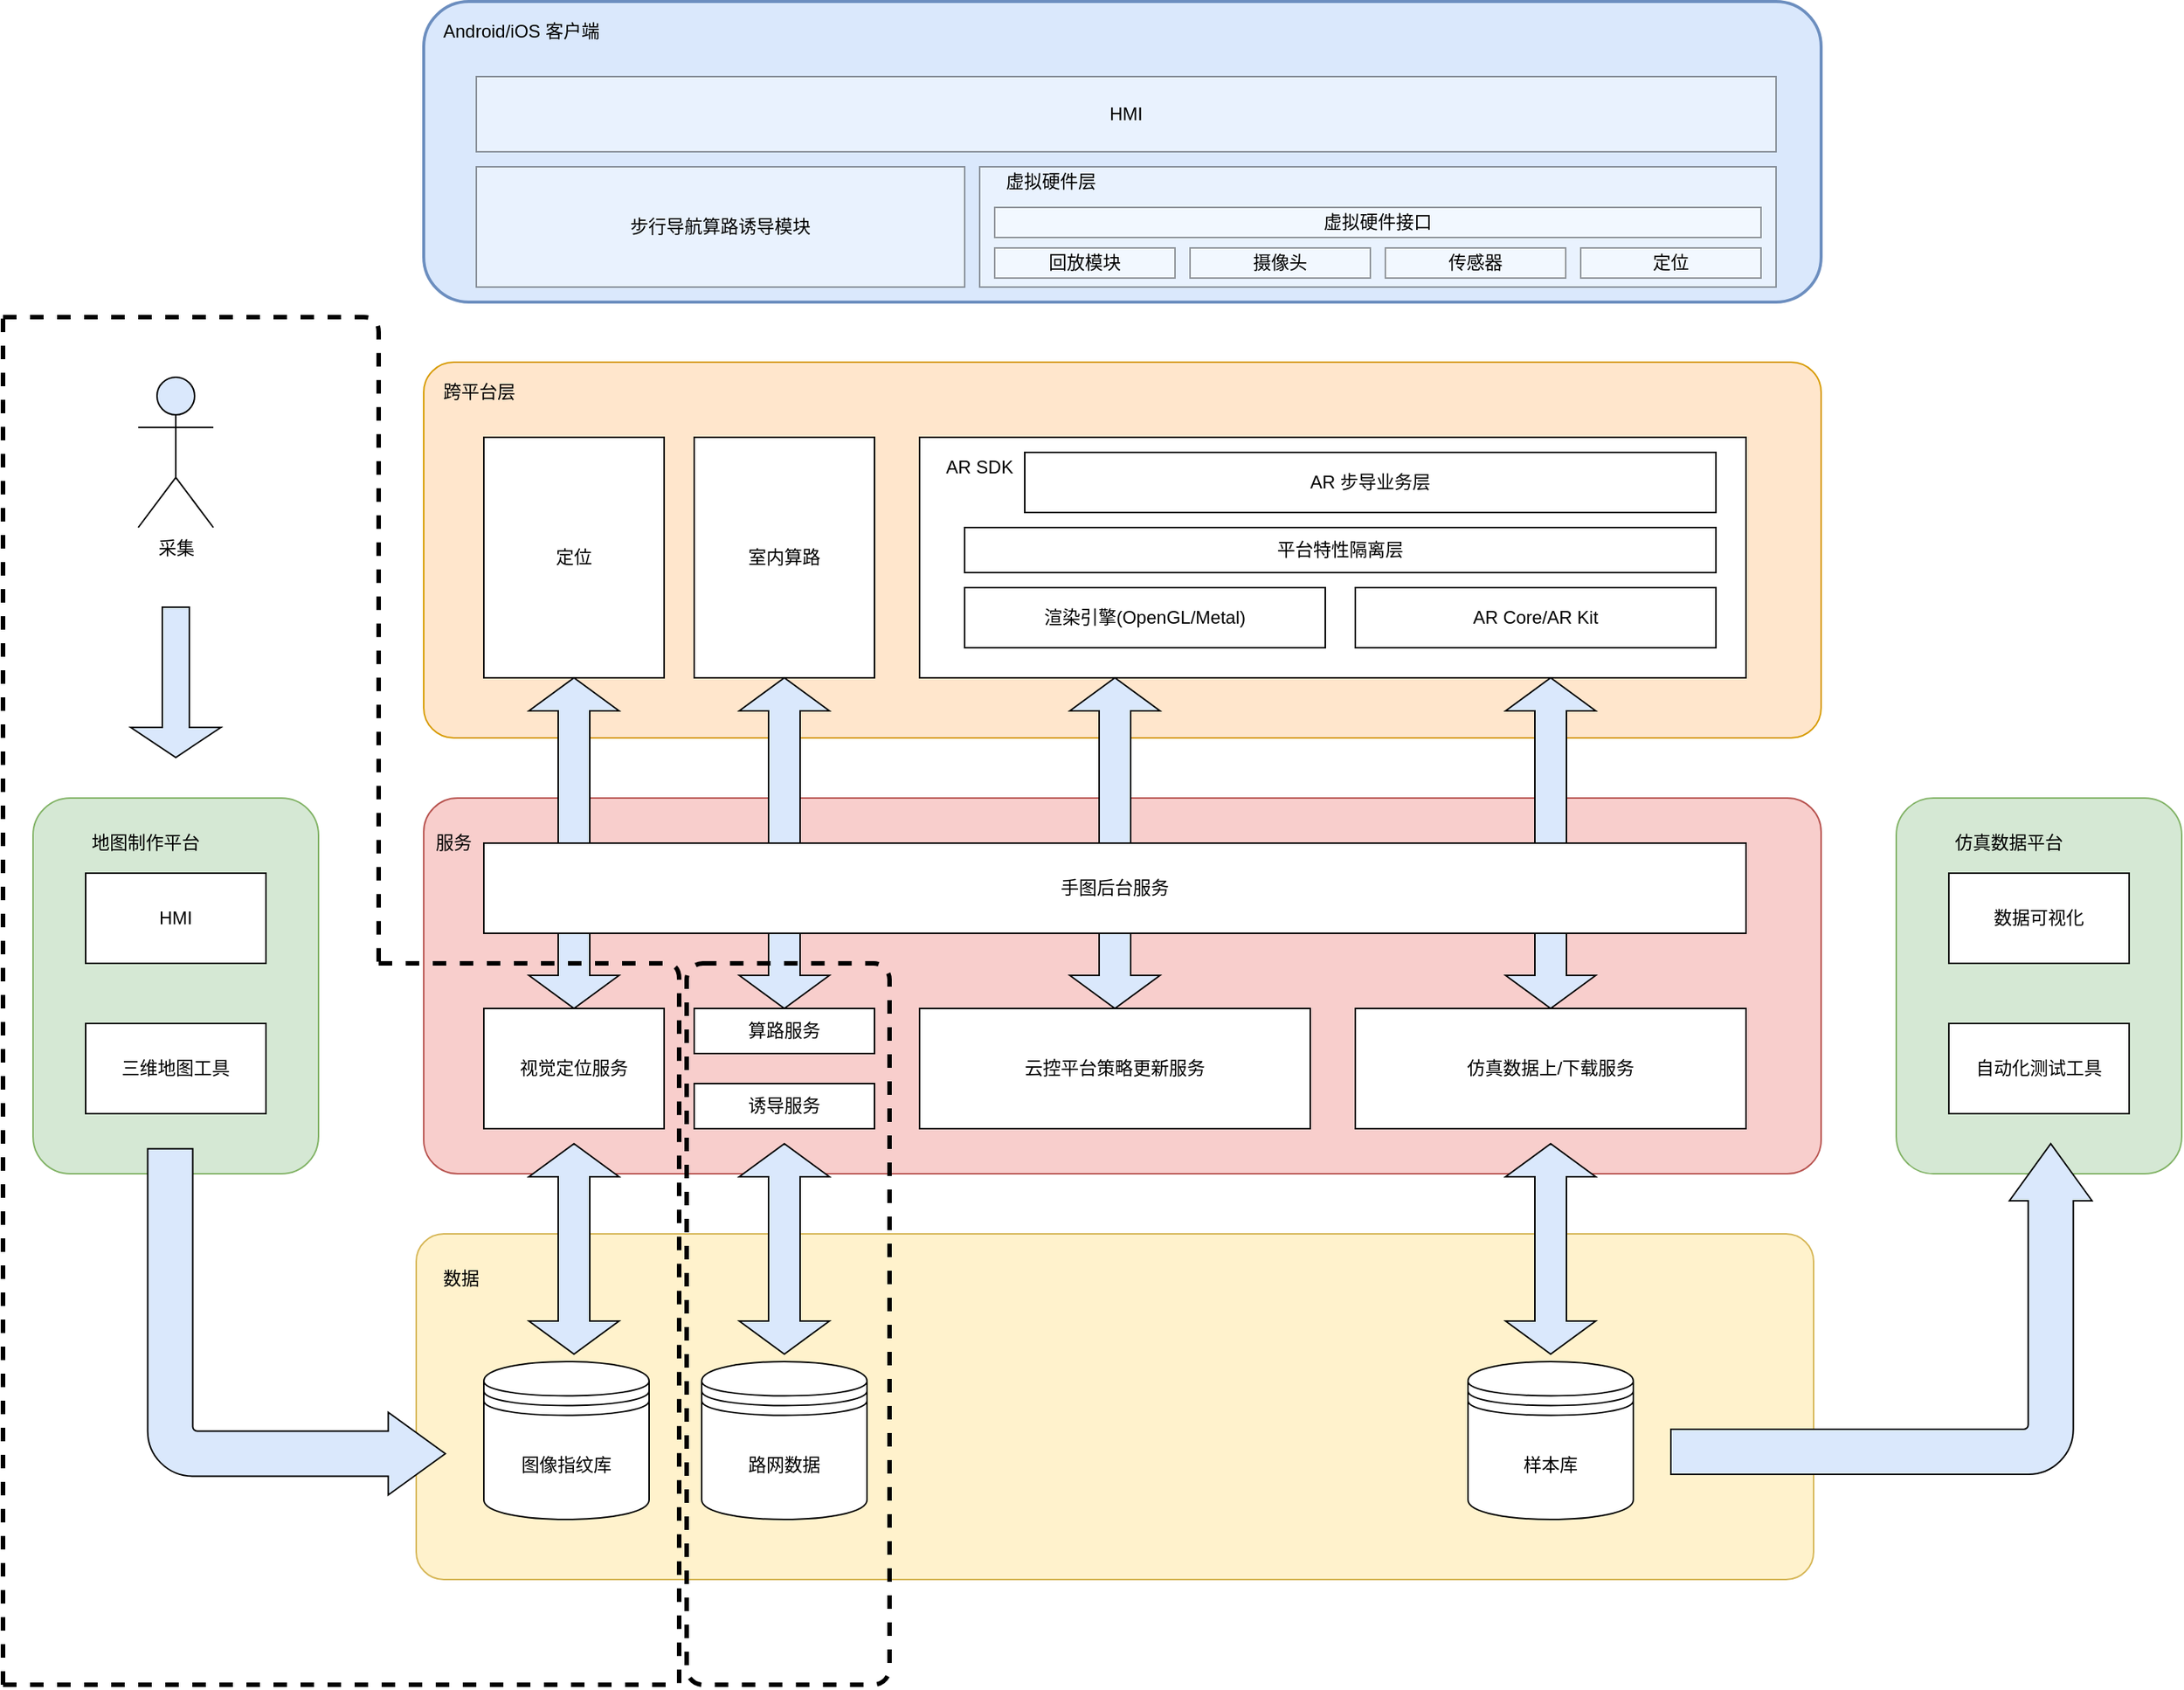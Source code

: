 <mxfile version="12.5.3" type="github" pages="4">
  <diagram id="86Uga7-Gd4g3QrR7SwTo" name="Page-1">
    <mxGraphModel dx="2608" dy="1958" grid="1" gridSize="10" guides="1" tooltips="1" connect="1" arrows="1" fold="1" page="1" pageScale="1" pageWidth="1169" pageHeight="827" math="0" shadow="0">
      <root>
        <mxCell id="0"/>
        <mxCell id="1" parent="0"/>
        <mxCell id="ge_ubduK_eUvUoq6MuhH-8" value="" style="rounded=1;whiteSpace=wrap;html=1;fillColor=#ffe6cc;strokeColor=#d79b00;arcSize=8;" parent="1" vertex="1">
          <mxGeometry x="80" y="200" width="930" height="250" as="geometry"/>
        </mxCell>
        <mxCell id="ge_ubduK_eUvUoq6MuhH-6" value="定位" style="rounded=0;whiteSpace=wrap;html=1;" parent="1" vertex="1">
          <mxGeometry x="120" y="250" width="120" height="160" as="geometry"/>
        </mxCell>
        <mxCell id="ge_ubduK_eUvUoq6MuhH-7" value="室内算路" style="rounded=0;whiteSpace=wrap;html=1;" parent="1" vertex="1">
          <mxGeometry x="260" y="250" width="120" height="160" as="geometry"/>
        </mxCell>
        <mxCell id="ge_ubduK_eUvUoq6MuhH-9" value="跨平台层" style="text;html=1;strokeColor=none;fillColor=none;align=center;verticalAlign=middle;whiteSpace=wrap;rounded=0;" parent="1" vertex="1">
          <mxGeometry x="84" y="210" width="66" height="20" as="geometry"/>
        </mxCell>
        <mxCell id="jLUdKfTGCnAxgIvCnTzw-3" value="" style="group;strokeColor=#000000;" parent="1" vertex="1" connectable="0">
          <mxGeometry x="410" y="250" width="550" height="160" as="geometry"/>
        </mxCell>
        <mxCell id="ge_ubduK_eUvUoq6MuhH-1" value="" style="rounded=0;whiteSpace=wrap;html=1;" parent="jLUdKfTGCnAxgIvCnTzw-3" vertex="1">
          <mxGeometry width="550" height="160" as="geometry"/>
        </mxCell>
        <mxCell id="ge_ubduK_eUvUoq6MuhH-2" value="AR SDK" style="text;html=1;strokeColor=none;fillColor=none;align=center;verticalAlign=middle;whiteSpace=wrap;rounded=0;" parent="jLUdKfTGCnAxgIvCnTzw-3" vertex="1">
          <mxGeometry x="10" y="10" width="60" height="20" as="geometry"/>
        </mxCell>
        <mxCell id="ge_ubduK_eUvUoq6MuhH-3" value="AR 步导业务层" style="rounded=0;whiteSpace=wrap;html=1;" parent="jLUdKfTGCnAxgIvCnTzw-3" vertex="1">
          <mxGeometry x="70" y="10" width="460" height="40" as="geometry"/>
        </mxCell>
        <mxCell id="ge_ubduK_eUvUoq6MuhH-4" value="渲染引擎(OpenGL/Metal)" style="rounded=0;whiteSpace=wrap;html=1;" parent="jLUdKfTGCnAxgIvCnTzw-3" vertex="1">
          <mxGeometry x="30" y="100" width="240" height="40" as="geometry"/>
        </mxCell>
        <mxCell id="ge_ubduK_eUvUoq6MuhH-5" value="AR Core/AR Kit" style="rounded=0;whiteSpace=wrap;html=1;" parent="jLUdKfTGCnAxgIvCnTzw-3" vertex="1">
          <mxGeometry x="290" y="100" width="240" height="40" as="geometry"/>
        </mxCell>
        <mxCell id="jLUdKfTGCnAxgIvCnTzw-61" value="平台特性隔离层" style="rounded=0;whiteSpace=wrap;html=1;" parent="jLUdKfTGCnAxgIvCnTzw-3" vertex="1">
          <mxGeometry x="30" y="60" width="500" height="30" as="geometry"/>
        </mxCell>
        <mxCell id="jLUdKfTGCnAxgIvCnTzw-6" value="" style="rounded=1;whiteSpace=wrap;html=1;fillColor=#f8cecc;arcSize=9;strokeColor=#b85450;" parent="1" vertex="1">
          <mxGeometry x="80" y="490" width="930" height="250" as="geometry"/>
        </mxCell>
        <mxCell id="jLUdKfTGCnAxgIvCnTzw-7" value="服务" style="text;html=1;strokeColor=none;fillColor=none;align=center;verticalAlign=middle;whiteSpace=wrap;rounded=0;" parent="1" vertex="1">
          <mxGeometry x="80" y="510" width="40" height="20" as="geometry"/>
        </mxCell>
        <mxCell id="jLUdKfTGCnAxgIvCnTzw-11" value="视觉定位服务" style="rounded=0;whiteSpace=wrap;html=1;" parent="1" vertex="1">
          <mxGeometry x="120" y="630" width="120" height="80" as="geometry"/>
        </mxCell>
        <mxCell id="jLUdKfTGCnAxgIvCnTzw-12" value="算路服务" style="rounded=0;whiteSpace=wrap;html=1;" parent="1" vertex="1">
          <mxGeometry x="260" y="630" width="120" height="30" as="geometry"/>
        </mxCell>
        <mxCell id="jLUdKfTGCnAxgIvCnTzw-13" value="诱导服务" style="rounded=0;whiteSpace=wrap;html=1;" parent="1" vertex="1">
          <mxGeometry x="260" y="680" width="120" height="30" as="geometry"/>
        </mxCell>
        <mxCell id="jLUdKfTGCnAxgIvCnTzw-17" value="仿真数据上/下载服务" style="rounded=0;whiteSpace=wrap;html=1;" parent="1" vertex="1">
          <mxGeometry x="700" y="630" width="260" height="80" as="geometry"/>
        </mxCell>
        <mxCell id="jLUdKfTGCnAxgIvCnTzw-19" value="云控平台策略更新服务" style="rounded=0;whiteSpace=wrap;html=1;" parent="1" vertex="1">
          <mxGeometry x="410" y="630" width="260" height="80" as="geometry"/>
        </mxCell>
        <mxCell id="jLUdKfTGCnAxgIvCnTzw-20" value="" style="rounded=1;whiteSpace=wrap;html=1;fillColor=#fff2cc;arcSize=8;strokeColor=#d6b656;" parent="1" vertex="1">
          <mxGeometry x="75" y="780" width="930" height="230" as="geometry"/>
        </mxCell>
        <mxCell id="jLUdKfTGCnAxgIvCnTzw-21" value="数据" style="text;html=1;strokeColor=none;fillColor=none;align=center;verticalAlign=middle;whiteSpace=wrap;rounded=0;" parent="1" vertex="1">
          <mxGeometry x="85" y="800" width="40" height="20" as="geometry"/>
        </mxCell>
        <mxCell id="jLUdKfTGCnAxgIvCnTzw-23" value="图像指纹库" style="shape=datastore;whiteSpace=wrap;html=1;" parent="1" vertex="1">
          <mxGeometry x="120" y="865" width="110" height="105" as="geometry"/>
        </mxCell>
        <mxCell id="jLUdKfTGCnAxgIvCnTzw-24" value="路网数据" style="shape=datastore;whiteSpace=wrap;html=1;" parent="1" vertex="1">
          <mxGeometry x="265" y="865" width="110" height="105" as="geometry"/>
        </mxCell>
        <mxCell id="jLUdKfTGCnAxgIvCnTzw-25" value="样本库" style="shape=datastore;whiteSpace=wrap;html=1;" parent="1" vertex="1">
          <mxGeometry x="775" y="865" width="110" height="105" as="geometry"/>
        </mxCell>
        <mxCell id="jLUdKfTGCnAxgIvCnTzw-26" value="" style="rounded=1;whiteSpace=wrap;html=1;strokeColor=#82b366;fillColor=#d5e8d4;arcSize=13;" parent="1" vertex="1">
          <mxGeometry x="-180" y="490" width="190" height="250" as="geometry"/>
        </mxCell>
        <mxCell id="jLUdKfTGCnAxgIvCnTzw-27" value="地图制作平台" style="text;html=1;strokeColor=none;fillColor=none;align=center;verticalAlign=middle;whiteSpace=wrap;rounded=0;" parent="1" vertex="1">
          <mxGeometry x="-145" y="510" width="80" height="20" as="geometry"/>
        </mxCell>
        <mxCell id="jLUdKfTGCnAxgIvCnTzw-28" value="HMI" style="rounded=0;whiteSpace=wrap;html=1;" parent="1" vertex="1">
          <mxGeometry x="-145" y="540" width="120" height="60" as="geometry"/>
        </mxCell>
        <mxCell id="jLUdKfTGCnAxgIvCnTzw-29" value="三维地图工具" style="rounded=0;whiteSpace=wrap;html=1;" parent="1" vertex="1">
          <mxGeometry x="-145" y="640" width="120" height="60" as="geometry"/>
        </mxCell>
        <mxCell id="jLUdKfTGCnAxgIvCnTzw-30" value="采集" style="shape=umlActor;verticalLabelPosition=bottom;labelBackgroundColor=#ffffff;verticalAlign=top;html=1;outlineConnect=0;strokeColor=#000000;fillColor=#DAE8FC;" parent="1" vertex="1">
          <mxGeometry x="-110" y="210" width="50" height="100" as="geometry"/>
        </mxCell>
        <mxCell id="jLUdKfTGCnAxgIvCnTzw-35" value="" style="rounded=1;whiteSpace=wrap;html=1;strokeColor=#82b366;fillColor=#d5e8d4;arcSize=13;" parent="1" vertex="1">
          <mxGeometry x="1060" y="490" width="190" height="250" as="geometry"/>
        </mxCell>
        <mxCell id="jLUdKfTGCnAxgIvCnTzw-36" value="仿真数据平台" style="text;html=1;strokeColor=none;fillColor=none;align=center;verticalAlign=middle;whiteSpace=wrap;rounded=0;" parent="1" vertex="1">
          <mxGeometry x="1095" y="510" width="80" height="20" as="geometry"/>
        </mxCell>
        <mxCell id="jLUdKfTGCnAxgIvCnTzw-37" value="数据可视化" style="rounded=0;whiteSpace=wrap;html=1;" parent="1" vertex="1">
          <mxGeometry x="1095" y="540" width="120" height="60" as="geometry"/>
        </mxCell>
        <mxCell id="jLUdKfTGCnAxgIvCnTzw-38" value="自动化测试工具" style="rounded=0;whiteSpace=wrap;html=1;" parent="1" vertex="1">
          <mxGeometry x="1095" y="640" width="120" height="60" as="geometry"/>
        </mxCell>
        <mxCell id="jLUdKfTGCnAxgIvCnTzw-39" value="" style="html=1;shadow=0;dashed=0;align=center;verticalAlign=middle;shape=mxgraph.arrows2.twoWayArrow;dy=0.65;dx=22;strokeColor=#000000;fillColor=#DAE8FC;rotation=90;" parent="1" vertex="1">
          <mxGeometry x="70" y="490" width="220" height="60" as="geometry"/>
        </mxCell>
        <mxCell id="jLUdKfTGCnAxgIvCnTzw-41" value="" style="html=1;shadow=0;dashed=0;align=center;verticalAlign=middle;shape=mxgraph.arrows2.twoWayArrow;dy=0.65;dx=22;strokeColor=#000000;fillColor=#DAE8FC;rotation=90;" parent="1" vertex="1">
          <mxGeometry x="210" y="490" width="220" height="60" as="geometry"/>
        </mxCell>
        <mxCell id="jLUdKfTGCnAxgIvCnTzw-42" value="" style="html=1;shadow=0;dashed=0;align=center;verticalAlign=middle;shape=mxgraph.arrows2.twoWayArrow;dy=0.65;dx=22;strokeColor=#000000;fillColor=#DAE8FC;rotation=90;" parent="1" vertex="1">
          <mxGeometry x="430" y="490" width="220" height="60" as="geometry"/>
        </mxCell>
        <mxCell id="jLUdKfTGCnAxgIvCnTzw-43" value="" style="html=1;shadow=0;dashed=0;align=center;verticalAlign=middle;shape=mxgraph.arrows2.twoWayArrow;dy=0.65;dx=22;strokeColor=#000000;fillColor=#DAE8FC;rotation=90;" parent="1" vertex="1">
          <mxGeometry x="720" y="490" width="220" height="60" as="geometry"/>
        </mxCell>
        <mxCell id="jLUdKfTGCnAxgIvCnTzw-10" value="手图后台服务" style="rounded=0;whiteSpace=wrap;html=1;" parent="1" vertex="1">
          <mxGeometry x="120" y="520" width="840" height="60" as="geometry"/>
        </mxCell>
        <mxCell id="jLUdKfTGCnAxgIvCnTzw-44" value="" style="html=1;shadow=0;dashed=0;align=center;verticalAlign=middle;shape=mxgraph.arrows2.twoWayArrow;dy=0.65;dx=22;strokeColor=#000000;fillColor=#DAE8FC;rotation=90;" parent="1" vertex="1">
          <mxGeometry x="760" y="760" width="140" height="60" as="geometry"/>
        </mxCell>
        <mxCell id="jLUdKfTGCnAxgIvCnTzw-45" value="" style="html=1;shadow=0;dashed=0;align=center;verticalAlign=middle;shape=mxgraph.arrows2.twoWayArrow;dy=0.65;dx=22;strokeColor=#000000;fillColor=#DAE8FC;rotation=90;" parent="1" vertex="1">
          <mxGeometry x="250" y="760" width="140" height="60" as="geometry"/>
        </mxCell>
        <mxCell id="jLUdKfTGCnAxgIvCnTzw-46" value="" style="html=1;shadow=0;dashed=0;align=center;verticalAlign=middle;shape=mxgraph.arrows2.twoWayArrow;dy=0.65;dx=22;strokeColor=#000000;fillColor=#DAE8FC;rotation=90;" parent="1" vertex="1">
          <mxGeometry x="110" y="760" width="140" height="60" as="geometry"/>
        </mxCell>
        <mxCell id="jLUdKfTGCnAxgIvCnTzw-47" value="" style="shape=singleArrow;direction=west;whiteSpace=wrap;html=1;strokeColor=#000000;fillColor=#DAE8FC;rotation=-90;" parent="1" vertex="1">
          <mxGeometry x="-135" y="383" width="100" height="60" as="geometry"/>
        </mxCell>
        <mxCell id="jLUdKfTGCnAxgIvCnTzw-48" value="" style="html=1;shadow=0;dashed=0;align=center;verticalAlign=middle;shape=mxgraph.arrows2.bendArrow;dy=15;dx=38;notch=0;arrowHead=55;rounded=1;strokeColor=#000000;fillColor=#DAE8FC;rotation=90;direction=north;flipH=1;" parent="1" vertex="1">
          <mxGeometry x="-119.84" y="739.52" width="230.32" height="198.08" as="geometry"/>
        </mxCell>
        <mxCell id="jLUdKfTGCnAxgIvCnTzw-49" value="" style="html=1;shadow=0;dashed=0;align=center;verticalAlign=middle;shape=mxgraph.arrows2.bendArrow;dy=15;dx=38;notch=0;arrowHead=55;rounded=1;strokeColor=#000000;fillColor=#DAE8FC;rotation=0;direction=north;flipH=1;" parent="1" vertex="1">
          <mxGeometry x="910" y="720" width="280.32" height="220" as="geometry"/>
        </mxCell>
        <mxCell id="jLUdKfTGCnAxgIvCnTzw-50" value="" style="endArrow=none;dashed=1;html=1;strokeWidth=3;" parent="1" edge="1">
          <mxGeometry width="50" height="50" relative="1" as="geometry">
            <mxPoint x="50" y="600" as="sourcePoint"/>
            <mxPoint x="250" y="1080" as="targetPoint"/>
            <Array as="points">
              <mxPoint x="250" y="600"/>
            </Array>
          </mxGeometry>
        </mxCell>
        <mxCell id="jLUdKfTGCnAxgIvCnTzw-51" value="" style="endArrow=none;dashed=1;html=1;strokeWidth=3;" parent="1" edge="1">
          <mxGeometry width="50" height="50" relative="1" as="geometry">
            <mxPoint x="-200" y="170" as="sourcePoint"/>
            <mxPoint x="50" y="600" as="targetPoint"/>
            <Array as="points">
              <mxPoint x="50" y="170"/>
            </Array>
          </mxGeometry>
        </mxCell>
        <mxCell id="jLUdKfTGCnAxgIvCnTzw-52" value="" style="endArrow=none;dashed=1;html=1;strokeWidth=3;" parent="1" edge="1">
          <mxGeometry width="50" height="50" relative="1" as="geometry">
            <mxPoint x="-200" y="1080" as="sourcePoint"/>
            <mxPoint x="-200" y="170" as="targetPoint"/>
          </mxGeometry>
        </mxCell>
        <mxCell id="jLUdKfTGCnAxgIvCnTzw-53" value="" style="endArrow=none;dashed=1;html=1;strokeWidth=3;" parent="1" edge="1">
          <mxGeometry width="50" height="50" relative="1" as="geometry">
            <mxPoint x="-200" y="1080" as="sourcePoint"/>
            <mxPoint x="250" y="1080" as="targetPoint"/>
          </mxGeometry>
        </mxCell>
        <mxCell id="jLUdKfTGCnAxgIvCnTzw-54" value="" style="rounded=1;whiteSpace=wrap;html=1;strokeColor=#000000;fillColor=none;dashed=1;strokeWidth=3;arcSize=8;" parent="1" vertex="1">
          <mxGeometry x="255" y="600" width="135" height="480" as="geometry"/>
        </mxCell>
        <mxCell id="mucKTUWWDkMtE_MBK47c-3" value="" style="rounded=1;whiteSpace=wrap;html=1;strokeWidth=2;fillColor=#DAE8FC;strokeColor=#6c8ebf;" parent="1" vertex="1">
          <mxGeometry x="80" y="-40" width="930" height="200" as="geometry"/>
        </mxCell>
        <mxCell id="mucKTUWWDkMtE_MBK47c-1" value="Android/iOS 客户端" style="text;html=1;strokeColor=none;fillColor=none;align=center;verticalAlign=middle;whiteSpace=wrap;rounded=0;" parent="1" vertex="1">
          <mxGeometry x="90" y="-30" width="110" height="20" as="geometry"/>
        </mxCell>
        <mxCell id="jLUdKfTGCnAxgIvCnTzw-56" value="步行导航算路诱导模块" style="rounded=0;whiteSpace=wrap;html=1;strokeWidth=1;opacity=40;" parent="1" vertex="1">
          <mxGeometry x="115" y="70" width="325" height="80" as="geometry"/>
        </mxCell>
        <mxCell id="mucKTUWWDkMtE_MBK47c-4" value="" style="rounded=0;whiteSpace=wrap;html=1;strokeWidth=1;opacity=40;" parent="1" vertex="1">
          <mxGeometry x="450" y="70" width="530" height="80" as="geometry"/>
        </mxCell>
        <mxCell id="mucKTUWWDkMtE_MBK47c-5" value="虚拟硬件层" style="text;html=1;strokeColor=none;fillColor=none;align=center;verticalAlign=middle;whiteSpace=wrap;rounded=0;opacity=40;" parent="1" vertex="1">
          <mxGeometry x="460" y="70" width="75" height="20" as="geometry"/>
        </mxCell>
        <mxCell id="mucKTUWWDkMtE_MBK47c-6" value="虚拟硬件接口" style="rounded=0;whiteSpace=wrap;html=1;strokeWidth=1;opacity=40;" parent="1" vertex="1">
          <mxGeometry x="460" y="97" width="510" height="20" as="geometry"/>
        </mxCell>
        <mxCell id="mucKTUWWDkMtE_MBK47c-7" value="回放模块" style="rounded=0;whiteSpace=wrap;html=1;strokeWidth=1;opacity=40;" parent="1" vertex="1">
          <mxGeometry x="460" y="124" width="120" height="20" as="geometry"/>
        </mxCell>
        <mxCell id="mucKTUWWDkMtE_MBK47c-8" value="摄像头" style="rounded=0;whiteSpace=wrap;html=1;strokeWidth=1;opacity=40;" parent="1" vertex="1">
          <mxGeometry x="590" y="124" width="120" height="20" as="geometry"/>
        </mxCell>
        <mxCell id="mucKTUWWDkMtE_MBK47c-9" value="传感器" style="rounded=0;whiteSpace=wrap;html=1;strokeWidth=1;opacity=40;" parent="1" vertex="1">
          <mxGeometry x="720" y="124" width="120" height="20" as="geometry"/>
        </mxCell>
        <mxCell id="mucKTUWWDkMtE_MBK47c-10" value="定位" style="rounded=0;whiteSpace=wrap;html=1;strokeWidth=1;opacity=40;" parent="1" vertex="1">
          <mxGeometry x="850" y="124" width="120" height="20" as="geometry"/>
        </mxCell>
        <mxCell id="jLUdKfTGCnAxgIvCnTzw-57" value="HMI" style="rounded=0;whiteSpace=wrap;html=1;strokeWidth=1;opacity=40;" parent="1" vertex="1">
          <mxGeometry x="115" y="10" width="865" height="50" as="geometry"/>
        </mxCell>
      </root>
    </mxGraphModel>
  </diagram>
  <diagram id="rXjsK7iyBgoGzdfQK3q-" name="Page-2">
    <mxGraphModel dx="1439" dy="1131" grid="1" gridSize="10" guides="1" tooltips="1" connect="1" arrows="1" fold="1" page="1" pageScale="1" pageWidth="1169" pageHeight="827" math="0" shadow="0">
      <root>
        <mxCell id="4wMwwAwJHmHZ2aeerODU-0"/>
        <mxCell id="4wMwwAwJHmHZ2aeerODU-1" parent="4wMwwAwJHmHZ2aeerODU-0"/>
        <mxCell id="Sz-qq_Lz4wDUT8mBAdxe-2" value="loop" style="shape=umlFrame;whiteSpace=wrap;html=1;fillColor=#f5f5f5;strokeColor=#666666;fontColor=#333333;strokeWidth=2;" parent="4wMwwAwJHmHZ2aeerODU-1" vertex="1">
          <mxGeometry x="110" y="400" width="960" height="310" as="geometry"/>
        </mxCell>
        <mxCell id="4wMwwAwJHmHZ2aeerODU-24" value="loop" style="shape=umlFrame;whiteSpace=wrap;html=1;fillColor=#f5f5f5;strokeColor=#666666;fontColor=#333333;strokeWidth=2;" parent="4wMwwAwJHmHZ2aeerODU-1" vertex="1">
          <mxGeometry x="110" y="130" width="610" height="233" as="geometry"/>
        </mxCell>
        <mxCell id="4wMwwAwJHmHZ2aeerODU-2" value=":客户端&amp;nbsp;" style="shape=umlLifeline;perimeter=lifelinePerimeter;whiteSpace=wrap;html=1;container=1;collapsible=0;recursiveResize=0;outlineConnect=0;flipH=1;flipV=0;" parent="4wMwwAwJHmHZ2aeerODU-1" vertex="1">
          <mxGeometry x="150" y="70" width="100" height="640" as="geometry"/>
        </mxCell>
        <mxCell id="4wMwwAwJHmHZ2aeerODU-14" value="" style="html=1;points=[];perimeter=orthogonalPerimeter;" parent="4wMwwAwJHmHZ2aeerODU-2" vertex="1">
          <mxGeometry x="45" y="70" width="10" height="560" as="geometry"/>
        </mxCell>
        <mxCell id="Sz-qq_Lz4wDUT8mBAdxe-0" value="" style="html=1;points=[];perimeter=orthogonalPerimeter;" parent="4wMwwAwJHmHZ2aeerODU-2" vertex="1">
          <mxGeometry x="50" y="461" width="10" height="40" as="geometry"/>
        </mxCell>
        <mxCell id="Sz-qq_Lz4wDUT8mBAdxe-1" value="记录姿态变化历史" style="edgeStyle=orthogonalEdgeStyle;html=1;align=left;spacingLeft=2;endArrow=block;rounded=0;entryX=1;entryY=0;" parent="4wMwwAwJHmHZ2aeerODU-2" target="Sz-qq_Lz4wDUT8mBAdxe-0" edge="1">
          <mxGeometry relative="1" as="geometry">
            <mxPoint x="55" y="441" as="sourcePoint"/>
            <Array as="points">
              <mxPoint x="80" y="441"/>
            </Array>
          </mxGeometry>
        </mxCell>
        <mxCell id="Sz-qq_Lz4wDUT8mBAdxe-3" value="" style="html=1;points=[];perimeter=orthogonalPerimeter;" parent="4wMwwAwJHmHZ2aeerODU-2" vertex="1">
          <mxGeometry x="50" y="580" width="10" height="40" as="geometry"/>
        </mxCell>
        <mxCell id="Sz-qq_Lz4wDUT8mBAdxe-4" value="拿到初始位置，回溯姿态变化历史，完成初定位" style="edgeStyle=orthogonalEdgeStyle;html=1;align=left;spacingLeft=2;endArrow=block;rounded=0;entryX=1;entryY=0;" parent="4wMwwAwJHmHZ2aeerODU-2" target="Sz-qq_Lz4wDUT8mBAdxe-3" edge="1">
          <mxGeometry relative="1" as="geometry">
            <mxPoint x="55" y="560" as="sourcePoint"/>
            <Array as="points">
              <mxPoint x="80" y="560"/>
            </Array>
          </mxGeometry>
        </mxCell>
        <mxCell id="4wMwwAwJHmHZ2aeerODU-3" value=":定位" style="shape=umlLifeline;perimeter=lifelinePerimeter;whiteSpace=wrap;html=1;container=1;collapsible=0;recursiveResize=0;outlineConnect=0;flipH=1;flipV=0;" parent="4wMwwAwJHmHZ2aeerODU-1" vertex="1">
          <mxGeometry x="313" y="70" width="100" height="640" as="geometry"/>
        </mxCell>
        <mxCell id="4wMwwAwJHmHZ2aeerODU-8" value="" style="html=1;points=[];perimeter=orthogonalPerimeter;" parent="4wMwwAwJHmHZ2aeerODU-3" vertex="1">
          <mxGeometry x="45" y="80" width="10" height="80" as="geometry"/>
        </mxCell>
        <mxCell id="4wMwwAwJHmHZ2aeerODU-4" value=":传感器" style="shape=umlLifeline;perimeter=lifelinePerimeter;whiteSpace=wrap;html=1;container=1;collapsible=0;recursiveResize=0;outlineConnect=0;flipH=1;flipV=0;" parent="4wMwwAwJHmHZ2aeerODU-1" vertex="1">
          <mxGeometry x="476" y="70" width="100" height="640" as="geometry"/>
        </mxCell>
        <mxCell id="4wMwwAwJHmHZ2aeerODU-11" value="" style="html=1;points=[];perimeter=orthogonalPerimeter;" parent="4wMwwAwJHmHZ2aeerODU-4" vertex="1">
          <mxGeometry x="45" y="97" width="10" height="80" as="geometry"/>
        </mxCell>
        <mxCell id="4wMwwAwJHmHZ2aeerODU-5" value=":视觉定位服务" style="shape=umlLifeline;perimeter=lifelinePerimeter;whiteSpace=wrap;html=1;container=1;collapsible=0;recursiveResize=0;outlineConnect=0;flipH=1;flipV=0;" parent="4wMwwAwJHmHZ2aeerODU-1" vertex="1">
          <mxGeometry x="802" y="70" width="100" height="640" as="geometry"/>
        </mxCell>
        <mxCell id="4wMwwAwJHmHZ2aeerODU-6" value=":ARCore" style="shape=umlLifeline;perimeter=lifelinePerimeter;whiteSpace=wrap;html=1;container=1;collapsible=0;recursiveResize=0;outlineConnect=0;flipH=1;flipV=0;" parent="4wMwwAwJHmHZ2aeerODU-1" vertex="1">
          <mxGeometry x="965" y="70" width="100" height="640" as="geometry"/>
        </mxCell>
        <mxCell id="4wMwwAwJHmHZ2aeerODU-31" value="" style="html=1;points=[];perimeter=orthogonalPerimeter;" parent="4wMwwAwJHmHZ2aeerODU-6" vertex="1">
          <mxGeometry x="45" y="350" width="10" height="80" as="geometry"/>
        </mxCell>
        <mxCell id="4wMwwAwJHmHZ2aeerODU-9" value="请求定位" style="html=1;verticalAlign=bottom;endArrow=block;entryX=0;entryY=0;exitX=1;exitY=0.018;exitDx=0;exitDy=0;exitPerimeter=0;" parent="4wMwwAwJHmHZ2aeerODU-1" source="4wMwwAwJHmHZ2aeerODU-14" target="4wMwwAwJHmHZ2aeerODU-8" edge="1">
          <mxGeometry relative="1" as="geometry">
            <mxPoint x="250" y="156" as="sourcePoint"/>
          </mxGeometry>
        </mxCell>
        <mxCell id="4wMwwAwJHmHZ2aeerODU-10" value="融合定位结果" style="html=1;verticalAlign=bottom;endArrow=open;dashed=1;endSize=8;exitX=0;exitY=0.95;entryX=0.9;entryY=0.155;entryDx=0;entryDy=0;entryPerimeter=0;" parent="4wMwwAwJHmHZ2aeerODU-1" source="4wMwwAwJHmHZ2aeerODU-8" target="4wMwwAwJHmHZ2aeerODU-14" edge="1">
          <mxGeometry relative="1" as="geometry">
            <mxPoint x="250" y="226" as="targetPoint"/>
          </mxGeometry>
        </mxCell>
        <mxCell id="4wMwwAwJHmHZ2aeerODU-12" value="请求设备姿态" style="html=1;verticalAlign=bottom;endArrow=block;entryX=0;entryY=0;exitX=1.2;exitY=0.046;exitDx=0;exitDy=0;exitPerimeter=0;" parent="4wMwwAwJHmHZ2aeerODU-1" source="4wMwwAwJHmHZ2aeerODU-14" target="4wMwwAwJHmHZ2aeerODU-11" edge="1">
          <mxGeometry x="0.415" relative="1" as="geometry">
            <mxPoint x="230" y="167" as="sourcePoint"/>
            <mxPoint as="offset"/>
          </mxGeometry>
        </mxCell>
        <mxCell id="4wMwwAwJHmHZ2aeerODU-13" value="融合姿态结果" style="html=1;verticalAlign=bottom;endArrow=open;dashed=1;endSize=8;exitX=0;exitY=0.95;entryX=0.9;entryY=0.353;entryDx=0;entryDy=0;entryPerimeter=0;" parent="4wMwwAwJHmHZ2aeerODU-1" source="4wMwwAwJHmHZ2aeerODU-11" edge="1">
          <mxGeometry x="-0.397" relative="1" as="geometry">
            <mxPoint x="204" y="244.08" as="targetPoint"/>
            <mxPoint as="offset"/>
          </mxGeometry>
        </mxCell>
        <mxCell id="4wMwwAwJHmHZ2aeerODU-15" value=":摄像头" style="shape=umlLifeline;perimeter=lifelinePerimeter;whiteSpace=wrap;html=1;container=1;collapsible=0;recursiveResize=0;outlineConnect=0;flipH=1;flipV=0;" parent="4wMwwAwJHmHZ2aeerODU-1" vertex="1">
          <mxGeometry x="639" y="70" width="100" height="640" as="geometry"/>
        </mxCell>
        <mxCell id="4wMwwAwJHmHZ2aeerODU-19" value="" style="html=1;points=[];perimeter=orthogonalPerimeter;" parent="4wMwwAwJHmHZ2aeerODU-1" vertex="1">
          <mxGeometry x="685" y="187.16" width="10" height="80" as="geometry"/>
        </mxCell>
        <mxCell id="4wMwwAwJHmHZ2aeerODU-20" value="请求图片" style="html=1;verticalAlign=bottom;endArrow=block;entryX=0;entryY=0;exitX=0.9;exitY=0.084;exitDx=0;exitDy=0;exitPerimeter=0;" parent="4wMwwAwJHmHZ2aeerODU-1" source="4wMwwAwJHmHZ2aeerODU-14" target="4wMwwAwJHmHZ2aeerODU-19" edge="1">
          <mxGeometry x="0.729" relative="1" as="geometry">
            <mxPoint x="230" y="187" as="sourcePoint"/>
            <mxPoint as="offset"/>
          </mxGeometry>
        </mxCell>
        <mxCell id="4wMwwAwJHmHZ2aeerODU-21" value="返回图片帧" style="html=1;verticalAlign=bottom;endArrow=open;dashed=1;endSize=8;exitX=0;exitY=0.95;entryX=0.9;entryY=0.225;entryDx=0;entryDy=0;entryPerimeter=0;" parent="4wMwwAwJHmHZ2aeerODU-1" source="4wMwwAwJHmHZ2aeerODU-19" target="4wMwwAwJHmHZ2aeerODU-14" edge="1">
          <mxGeometry x="-0.73" y="1" relative="1" as="geometry">
            <mxPoint x="250" y="264" as="targetPoint"/>
            <mxPoint as="offset"/>
          </mxGeometry>
        </mxCell>
        <mxCell id="4wMwwAwJHmHZ2aeerODU-22" value="" style="html=1;points=[];perimeter=orthogonalPerimeter;" parent="4wMwwAwJHmHZ2aeerODU-1" vertex="1">
          <mxGeometry x="200" y="307" width="10" height="40" as="geometry"/>
        </mxCell>
        <mxCell id="4wMwwAwJHmHZ2aeerODU-23" value="对齐时间戳" style="edgeStyle=orthogonalEdgeStyle;html=1;align=left;spacingLeft=2;endArrow=block;rounded=0;entryX=1;entryY=0;" parent="4wMwwAwJHmHZ2aeerODU-1" target="4wMwwAwJHmHZ2aeerODU-22" edge="1">
          <mxGeometry relative="1" as="geometry">
            <mxPoint x="205" y="287" as="sourcePoint"/>
            <Array as="points">
              <mxPoint x="230" y="287"/>
            </Array>
          </mxGeometry>
        </mxCell>
        <mxCell id="4wMwwAwJHmHZ2aeerODU-26" value="要求用户扫描环境的过程，需要循环几次以达到视觉定位服务的要求" style="shape=note;whiteSpace=wrap;html=1;size=14;verticalAlign=top;align=left;spacingTop=-6;" parent="4wMwwAwJHmHZ2aeerODU-1" vertex="1">
          <mxGeometry x="50" y="194.66" width="120" height="65" as="geometry"/>
        </mxCell>
        <mxCell id="4wMwwAwJHmHZ2aeerODU-27" value="" style="html=1;points=[];perimeter=orthogonalPerimeter;" parent="4wMwwAwJHmHZ2aeerODU-1" vertex="1">
          <mxGeometry x="847" y="390" width="10" height="230" as="geometry"/>
        </mxCell>
        <mxCell id="4wMwwAwJHmHZ2aeerODU-28" value="将扫描结果和设备参数上传服务端" style="html=1;verticalAlign=bottom;endArrow=block;entryX=0;entryY=0;exitX=1;exitY=0.445;exitDx=0;exitDy=0;exitPerimeter=0;" parent="4wMwwAwJHmHZ2aeerODU-1" source="4wMwwAwJHmHZ2aeerODU-14" target="4wMwwAwJHmHZ2aeerODU-27" edge="1">
          <mxGeometry x="0.013" relative="1" as="geometry">
            <mxPoint x="250" y="390" as="sourcePoint"/>
            <mxPoint as="offset"/>
          </mxGeometry>
        </mxCell>
        <mxCell id="4wMwwAwJHmHZ2aeerODU-29" value="返回精准定位、姿态结果" style="html=1;verticalAlign=bottom;endArrow=open;dashed=1;endSize=8;exitX=0;exitY=0.95;entryX=0.9;entryY=0.834;entryDx=0;entryDy=0;entryPerimeter=0;" parent="4wMwwAwJHmHZ2aeerODU-1" source="4wMwwAwJHmHZ2aeerODU-27" target="4wMwwAwJHmHZ2aeerODU-14" edge="1">
          <mxGeometry relative="1" as="geometry">
            <mxPoint x="210" y="466" as="targetPoint"/>
          </mxGeometry>
        </mxCell>
        <mxCell id="4wMwwAwJHmHZ2aeerODU-32" value="VSLAM 视觉定位" style="html=1;verticalAlign=bottom;endArrow=block;entryX=0;entryY=0;exitX=1;exitY=0.502;exitDx=0;exitDy=0;exitPerimeter=0;" parent="4wMwwAwJHmHZ2aeerODU-1" source="4wMwwAwJHmHZ2aeerODU-14" target="4wMwwAwJHmHZ2aeerODU-31" edge="1">
          <mxGeometry relative="1" as="geometry">
            <mxPoint x="210" y="420" as="sourcePoint"/>
          </mxGeometry>
        </mxCell>
        <mxCell id="4wMwwAwJHmHZ2aeerODU-33" value="返回设备姿态变化" style="html=1;verticalAlign=bottom;endArrow=open;dashed=1;endSize=8;exitX=0;exitY=0.95;entryX=1;entryY=0.636;entryDx=0;entryDy=0;entryPerimeter=0;" parent="4wMwwAwJHmHZ2aeerODU-1" source="4wMwwAwJHmHZ2aeerODU-31" target="4wMwwAwJHmHZ2aeerODU-14" edge="1">
          <mxGeometry relative="1" as="geometry">
            <mxPoint x="210" y="496" as="targetPoint"/>
          </mxGeometry>
        </mxCell>
        <mxCell id="Sz-qq_Lz4wDUT8mBAdxe-5" value="break" style="shape=umlFrame;whiteSpace=wrap;html=1;fillColor=#f5f5f5;strokeColor=#666666;fontColor=#333333;strokeWidth=2;" parent="4wMwwAwJHmHZ2aeerODU-1" vertex="1">
          <mxGeometry x="120" y="580" width="780" height="120" as="geometry"/>
        </mxCell>
        <mxCell id="Sz-qq_Lz4wDUT8mBAdxe-6" value="请求服务后不断记录姿态变化，直到定位结果返回后进行回溯，还原当前姿态" style="shape=note;whiteSpace=wrap;html=1;size=14;verticalAlign=top;align=left;spacingTop=-6;" parent="4wMwwAwJHmHZ2aeerODU-1" vertex="1">
          <mxGeometry x="50" y="450" width="130" height="70" as="geometry"/>
        </mxCell>
      </root>
    </mxGraphModel>
  </diagram>
  <diagram id="aoKItWOMVOx22W9CqkT0" name="Page-3">
    <mxGraphModel dx="1439" dy="1958" grid="1" gridSize="10" guides="1" tooltips="1" connect="1" arrows="1" fold="1" page="1" pageScale="1" pageWidth="1169" pageHeight="827" math="0" shadow="0">
      <root>
        <mxCell id="duzhnhxsUObR2SBZS6n_-0"/>
        <mxCell id="duzhnhxsUObR2SBZS6n_-1" parent="duzhnhxsUObR2SBZS6n_-0"/>
        <mxCell id="HB6DdpQP7Ivl0IrVhryP-10" value="" style="group" vertex="1" connectable="0" parent="duzhnhxsUObR2SBZS6n_-1">
          <mxGeometry x="550" y="238" width="460" height="202" as="geometry"/>
        </mxCell>
        <mxCell id="t6lNiz7gk1nAzPXqGg71-0" value="" style="rounded=1;whiteSpace=wrap;html=1;fillColor=#ffe6cc;strokeColor=#d79b00;arcSize=8;" vertex="1" parent="HB6DdpQP7Ivl0IrVhryP-10">
          <mxGeometry x="-470" y="-118" width="930" height="318" as="geometry"/>
        </mxCell>
        <mxCell id="HB6DdpQP7Ivl0IrVhryP-17" value="" style="rounded=0;whiteSpace=wrap;html=1;strokeWidth=1;opacity=40;" vertex="1" parent="HB6DdpQP7Ivl0IrVhryP-10">
          <mxGeometry x="140" y="10" width="279" height="110" as="geometry"/>
        </mxCell>
        <mxCell id="HB6DdpQP7Ivl0IrVhryP-11" value="" style="rounded=0;whiteSpace=wrap;html=1;strokeWidth=1;opacity=40;" vertex="1" parent="HB6DdpQP7Ivl0IrVhryP-10">
          <mxGeometry x="9.5" width="420" height="130" as="geometry"/>
        </mxCell>
        <mxCell id="HB6DdpQP7Ivl0IrVhryP-12" value="算法" style="text;html=1;strokeColor=none;fillColor=none;align=center;verticalAlign=middle;whiteSpace=wrap;rounded=0;opacity=40;" vertex="1" parent="HB6DdpQP7Ivl0IrVhryP-10">
          <mxGeometry y="10" width="78.75" height="20" as="geometry"/>
        </mxCell>
        <mxCell id="HB6DdpQP7Ivl0IrVhryP-13" value="传感器融合" style="rounded=0;whiteSpace=wrap;html=1;strokeWidth=1;opacity=40;" vertex="1" parent="HB6DdpQP7Ivl0IrVhryP-10">
          <mxGeometry x="20.5" y="37" width="99.5" height="83" as="geometry"/>
        </mxCell>
        <mxCell id="HB6DdpQP7Ivl0IrVhryP-14" value="姿态跟踪" style="rounded=0;whiteSpace=wrap;html=1;strokeWidth=1;opacity=40;" vertex="1" parent="HB6DdpQP7Ivl0IrVhryP-10">
          <mxGeometry x="151.75" y="50" width="78.25" height="60" as="geometry"/>
        </mxCell>
        <mxCell id="HB6DdpQP7Ivl0IrVhryP-15" value="平面检查" style="rounded=0;whiteSpace=wrap;html=1;strokeWidth=1;opacity=40;" vertex="1" parent="HB6DdpQP7Ivl0IrVhryP-10">
          <mxGeometry x="240" y="50" width="80" height="60" as="geometry"/>
        </mxCell>
        <mxCell id="HB6DdpQP7Ivl0IrVhryP-16" value="光估测" style="rounded=0;whiteSpace=wrap;html=1;strokeWidth=1;opacity=40;" vertex="1" parent="HB6DdpQP7Ivl0IrVhryP-10">
          <mxGeometry x="330" y="50" width="79" height="60" as="geometry"/>
        </mxCell>
        <mxCell id="HB6DdpQP7Ivl0IrVhryP-18" value="视觉" style="text;html=1;strokeColor=none;fillColor=none;align=center;verticalAlign=middle;whiteSpace=wrap;rounded=0;opacity=40;" vertex="1" parent="HB6DdpQP7Ivl0IrVhryP-10">
          <mxGeometry x="130" y="10" width="78.75" height="20" as="geometry"/>
        </mxCell>
        <mxCell id="HB6DdpQP7Ivl0IrVhryP-19" value="Boost" style="rounded=0;whiteSpace=wrap;html=1;strokeWidth=1;opacity=40;" vertex="1" parent="HB6DdpQP7Ivl0IrVhryP-10">
          <mxGeometry x="-440.5" y="142" width="870" height="40" as="geometry"/>
        </mxCell>
        <mxCell id="t6lNiz7gk1nAzPXqGg71-3" value="跨平台层" style="text;html=1;strokeColor=none;fillColor=none;align=center;verticalAlign=middle;whiteSpace=wrap;rounded=0;" vertex="1" parent="duzhnhxsUObR2SBZS6n_-1">
          <mxGeometry x="90" y="140" width="66" height="20" as="geometry"/>
        </mxCell>
        <mxCell id="t6lNiz7gk1nAzPXqGg71-11" value="" style="rounded=1;whiteSpace=wrap;html=1;strokeWidth=2;fillColor=#DAE8FC;strokeColor=#6c8ebf;" vertex="1" parent="duzhnhxsUObR2SBZS6n_-1">
          <mxGeometry x="80" y="-40" width="930" height="140" as="geometry"/>
        </mxCell>
        <mxCell id="t6lNiz7gk1nAzPXqGg71-12" value="Android/iOS 客户端" style="text;html=1;strokeColor=none;fillColor=none;align=center;verticalAlign=middle;whiteSpace=wrap;rounded=0;" vertex="1" parent="duzhnhxsUObR2SBZS6n_-1">
          <mxGeometry x="90" y="-30" width="110" height="20" as="geometry"/>
        </mxCell>
        <mxCell id="t6lNiz7gk1nAzPXqGg71-22" value="" style="group" vertex="1" connectable="0" parent="duzhnhxsUObR2SBZS6n_-1">
          <mxGeometry x="110" y="4" width="420" height="80" as="geometry"/>
        </mxCell>
        <mxCell id="t6lNiz7gk1nAzPXqGg71-14" value="" style="rounded=0;whiteSpace=wrap;html=1;strokeWidth=1;opacity=40;" vertex="1" parent="t6lNiz7gk1nAzPXqGg71-22">
          <mxGeometry width="420" height="80" as="geometry"/>
        </mxCell>
        <mxCell id="t6lNiz7gk1nAzPXqGg71-15" value="虚拟硬件层" style="text;html=1;strokeColor=none;fillColor=none;align=center;verticalAlign=middle;whiteSpace=wrap;rounded=0;opacity=40;" vertex="1" parent="t6lNiz7gk1nAzPXqGg71-22">
          <mxGeometry x="10.5" width="78.75" height="20" as="geometry"/>
        </mxCell>
        <mxCell id="t6lNiz7gk1nAzPXqGg71-16" value="虚拟硬件接口" style="rounded=0;whiteSpace=wrap;html=1;strokeWidth=1;opacity=40;" vertex="1" parent="t6lNiz7gk1nAzPXqGg71-22">
          <mxGeometry x="10.5" y="27" width="399" height="20" as="geometry"/>
        </mxCell>
        <mxCell id="t6lNiz7gk1nAzPXqGg71-18" value="摄像头" style="rounded=0;whiteSpace=wrap;html=1;strokeWidth=1;opacity=40;" vertex="1" parent="t6lNiz7gk1nAzPXqGg71-22">
          <mxGeometry x="10.5" y="54" width="126" height="20" as="geometry"/>
        </mxCell>
        <mxCell id="t6lNiz7gk1nAzPXqGg71-19" value="传感器" style="rounded=0;whiteSpace=wrap;html=1;strokeWidth=1;opacity=40;" vertex="1" parent="t6lNiz7gk1nAzPXqGg71-22">
          <mxGeometry x="147" y="54" width="126" height="20" as="geometry"/>
        </mxCell>
        <mxCell id="t6lNiz7gk1nAzPXqGg71-20" value="定位" style="rounded=0;whiteSpace=wrap;html=1;strokeWidth=1;opacity=40;" vertex="1" parent="t6lNiz7gk1nAzPXqGg71-22">
          <mxGeometry x="283.5" y="54" width="126" height="20" as="geometry"/>
        </mxCell>
        <mxCell id="t6lNiz7gk1nAzPXqGg71-24" value="" style="group" vertex="1" connectable="0" parent="duzhnhxsUObR2SBZS6n_-1">
          <mxGeometry x="560" y="4" width="420" height="80" as="geometry"/>
        </mxCell>
        <mxCell id="t6lNiz7gk1nAzPXqGg71-25" value="" style="rounded=0;whiteSpace=wrap;html=1;strokeWidth=1;opacity=40;" vertex="1" parent="t6lNiz7gk1nAzPXqGg71-24">
          <mxGeometry width="420" height="80" as="geometry"/>
        </mxCell>
        <mxCell id="t6lNiz7gk1nAzPXqGg71-31" value="服务" style="text;html=1;strokeColor=none;fillColor=none;align=center;verticalAlign=middle;whiteSpace=wrap;rounded=0;opacity=40;" vertex="1" parent="t6lNiz7gk1nAzPXqGg71-24">
          <mxGeometry width="78.75" height="20" as="geometry"/>
        </mxCell>
        <mxCell id="t6lNiz7gk1nAzPXqGg71-32" value="云控" style="rounded=0;whiteSpace=wrap;html=1;strokeWidth=1;opacity=40;" vertex="1" parent="t6lNiz7gk1nAzPXqGg71-24">
          <mxGeometry x="10" y="30" width="126" height="40" as="geometry"/>
        </mxCell>
        <mxCell id="t6lNiz7gk1nAzPXqGg71-33" value="" style="rounded=0;whiteSpace=wrap;html=1;strokeWidth=1;opacity=40;" vertex="1" parent="t6lNiz7gk1nAzPXqGg71-24">
          <mxGeometry x="150" y="10" width="250" height="60" as="geometry"/>
        </mxCell>
        <mxCell id="t6lNiz7gk1nAzPXqGg71-34" value="LBS" style="text;html=1;strokeColor=none;fillColor=none;align=center;verticalAlign=middle;whiteSpace=wrap;rounded=0;opacity=40;" vertex="1" parent="t6lNiz7gk1nAzPXqGg71-24">
          <mxGeometry x="136" y="10" width="78.75" height="20" as="geometry"/>
        </mxCell>
        <mxCell id="t6lNiz7gk1nAzPXqGg71-35" value="检索" style="rounded=0;whiteSpace=wrap;html=1;strokeWidth=1;opacity=40;" vertex="1" parent="t6lNiz7gk1nAzPXqGg71-24">
          <mxGeometry x="160" y="30" width="70" height="30" as="geometry"/>
        </mxCell>
        <mxCell id="t6lNiz7gk1nAzPXqGg71-36" value="算路" style="rounded=0;whiteSpace=wrap;html=1;strokeWidth=1;opacity=40;" vertex="1" parent="t6lNiz7gk1nAzPXqGg71-24">
          <mxGeometry x="240" y="30" width="70" height="30" as="geometry"/>
        </mxCell>
        <mxCell id="t6lNiz7gk1nAzPXqGg71-37" value="诱导" style="rounded=0;whiteSpace=wrap;html=1;strokeWidth=1;opacity=40;" vertex="1" parent="t6lNiz7gk1nAzPXqGg71-24">
          <mxGeometry x="320" y="30" width="70" height="30" as="geometry"/>
        </mxCell>
        <mxCell id="HB6DdpQP7Ivl0IrVhryP-9" value="" style="group" vertex="1" connectable="0" parent="duzhnhxsUObR2SBZS6n_-1">
          <mxGeometry x="100.5" y="238" width="429.5" height="130" as="geometry"/>
        </mxCell>
        <mxCell id="HB6DdpQP7Ivl0IrVhryP-2" value="" style="rounded=0;whiteSpace=wrap;html=1;strokeWidth=1;opacity=40;" vertex="1" parent="HB6DdpQP7Ivl0IrVhryP-9">
          <mxGeometry x="9.5" width="420" height="130" as="geometry"/>
        </mxCell>
        <mxCell id="HB6DdpQP7Ivl0IrVhryP-3" value="渲染" style="text;html=1;strokeColor=none;fillColor=none;align=center;verticalAlign=middle;whiteSpace=wrap;rounded=0;opacity=40;" vertex="1" parent="HB6DdpQP7Ivl0IrVhryP-9">
          <mxGeometry y="10" width="78.75" height="20" as="geometry"/>
        </mxCell>
        <mxCell id="HB6DdpQP7Ivl0IrVhryP-4" value="渲染接口接口" style="rounded=0;whiteSpace=wrap;html=1;strokeWidth=1;opacity=40;" vertex="1" parent="HB6DdpQP7Ivl0IrVhryP-9">
          <mxGeometry x="20.5" y="37" width="399" height="20" as="geometry"/>
        </mxCell>
        <mxCell id="HB6DdpQP7Ivl0IrVhryP-5" value="Vulkan" style="rounded=0;whiteSpace=wrap;html=1;strokeWidth=1;opacity=40;" vertex="1" parent="HB6DdpQP7Ivl0IrVhryP-9">
          <mxGeometry x="20" y="100" width="126" height="20" as="geometry"/>
        </mxCell>
        <mxCell id="HB6DdpQP7Ivl0IrVhryP-6" value="OpenGL" style="rounded=0;whiteSpace=wrap;html=1;strokeWidth=1;opacity=40;" vertex="1" parent="HB6DdpQP7Ivl0IrVhryP-9">
          <mxGeometry x="156.5" y="100" width="126" height="20" as="geometry"/>
        </mxCell>
        <mxCell id="HB6DdpQP7Ivl0IrVhryP-7" value="Metal" style="rounded=0;whiteSpace=wrap;html=1;strokeWidth=1;opacity=40;" vertex="1" parent="HB6DdpQP7Ivl0IrVhryP-9">
          <mxGeometry x="293" y="100" width="126" height="20" as="geometry"/>
        </mxCell>
        <mxCell id="HB6DdpQP7Ivl0IrVhryP-8" value="Filament" style="rounded=0;whiteSpace=wrap;html=1;strokeWidth=1;opacity=40;" vertex="1" parent="HB6DdpQP7Ivl0IrVhryP-9">
          <mxGeometry x="20" y="70" width="399" height="20" as="geometry"/>
        </mxCell>
        <mxCell id="HB6DdpQP7Ivl0IrVhryP-30" value="" style="group" vertex="1" connectable="0" parent="duzhnhxsUObR2SBZS6n_-1">
          <mxGeometry x="109" y="170" width="870" height="60" as="geometry"/>
        </mxCell>
        <mxCell id="HB6DdpQP7Ivl0IrVhryP-20" value="" style="rounded=0;whiteSpace=wrap;html=1;strokeWidth=1;opacity=40;" vertex="1" parent="HB6DdpQP7Ivl0IrVhryP-30">
          <mxGeometry width="870" height="60" as="geometry"/>
        </mxCell>
        <mxCell id="HB6DdpQP7Ivl0IrVhryP-22" value="AR 业务" style="rounded=0;whiteSpace=wrap;html=1;strokeWidth=1;opacity=40;" vertex="1" parent="HB6DdpQP7Ivl0IrVhryP-30">
          <mxGeometry x="10" y="10" width="410" height="40" as="geometry"/>
        </mxCell>
        <mxCell id="HB6DdpQP7Ivl0IrVhryP-23" value="" style="rounded=0;whiteSpace=wrap;html=1;strokeWidth=1;opacity=40;" vertex="1" parent="HB6DdpQP7Ivl0IrVhryP-30">
          <mxGeometry x="450" y="10" width="404.75" height="40" as="geometry"/>
        </mxCell>
        <mxCell id="HB6DdpQP7Ivl0IrVhryP-24" value="仿真" style="text;html=1;strokeColor=none;fillColor=none;align=center;verticalAlign=middle;whiteSpace=wrap;rounded=0;opacity=40;" vertex="1" parent="HB6DdpQP7Ivl0IrVhryP-30">
          <mxGeometry x="450" y="10" width="78.75" height="20" as="geometry"/>
        </mxCell>
        <mxCell id="HB6DdpQP7Ivl0IrVhryP-25" value="记录" style="rounded=0;whiteSpace=wrap;html=1;strokeWidth=1;opacity=40;" vertex="1" parent="HB6DdpQP7Ivl0IrVhryP-30">
          <mxGeometry x="525.75" y="15" width="154.25" height="30" as="geometry"/>
        </mxCell>
        <mxCell id="HB6DdpQP7Ivl0IrVhryP-29" value="回放" style="rounded=0;whiteSpace=wrap;html=1;strokeWidth=1;opacity=40;" vertex="1" parent="HB6DdpQP7Ivl0IrVhryP-30">
          <mxGeometry x="690" y="15" width="154.25" height="30" as="geometry"/>
        </mxCell>
      </root>
    </mxGraphModel>
  </diagram>
  <diagram id="JtszmwSyvsH9xvfzcXzn" name="Page-4">
    <mxGraphModel dx="1439" dy="1131" grid="1" gridSize="10" guides="1" tooltips="1" connect="1" arrows="1" fold="1" page="1" pageScale="1" pageWidth="1169" pageHeight="827" math="0" shadow="0">
      <root>
        <mxCell id="LQ6n20t6UjvWaJl3pfYY-0"/>
        <mxCell id="LQ6n20t6UjvWaJl3pfYY-1" parent="LQ6n20t6UjvWaJl3pfYY-0"/>
        <mxCell id="50T9GuiTfwRp7IYyB8Dv-0" value="" style="rounded=1;whiteSpace=wrap;html=1;strokeWidth=2;fillColor=#DAE8FC;strokeColor=#6c8ebf;" vertex="1" parent="LQ6n20t6UjvWaJl3pfYY-1">
          <mxGeometry x="113" y="192" width="930" height="480" as="geometry"/>
        </mxCell>
        <mxCell id="50T9GuiTfwRp7IYyB8Dv-1" value="Android/iOS 客户端" style="text;html=1;strokeColor=none;fillColor=none;align=center;verticalAlign=middle;whiteSpace=wrap;rounded=0;" vertex="1" parent="LQ6n20t6UjvWaJl3pfYY-1">
          <mxGeometry x="150" y="200" width="110" height="20" as="geometry"/>
        </mxCell>
        <mxCell id="50T9GuiTfwRp7IYyB8Dv-9" value="" style="group" vertex="1" connectable="0" parent="LQ6n20t6UjvWaJl3pfYY-1">
          <mxGeometry x="590" y="237" width="420" height="496" as="geometry"/>
        </mxCell>
        <mxCell id="50T9GuiTfwRp7IYyB8Dv-10" value="" style="rounded=0;whiteSpace=wrap;html=1;strokeWidth=1;opacity=40;" vertex="1" parent="50T9GuiTfwRp7IYyB8Dv-9">
          <mxGeometry width="420" height="400" as="geometry"/>
        </mxCell>
        <mxCell id="50T9GuiTfwRp7IYyB8Dv-11" value="Navi" style="text;html=1;strokeColor=none;fillColor=none;align=center;verticalAlign=middle;whiteSpace=wrap;rounded=0;opacity=40;" vertex="1" parent="50T9GuiTfwRp7IYyB8Dv-9">
          <mxGeometry width="78.75" height="20" as="geometry"/>
        </mxCell>
        <mxCell id="8R3ubxbb89RzhwRhfRxu-0" value="View" style="rounded=0;whiteSpace=wrap;html=1;strokeWidth=1;opacity=40;" vertex="1" parent="50T9GuiTfwRp7IYyB8Dv-9">
          <mxGeometry x="10.5" y="20" width="399" height="20" as="geometry"/>
        </mxCell>
        <mxCell id="8R3ubxbb89RzhwRhfRxu-1" value="Presenter" style="rounded=0;whiteSpace=wrap;html=1;strokeWidth=1;opacity=40;" vertex="1" parent="50T9GuiTfwRp7IYyB8Dv-9">
          <mxGeometry x="10.5" y="46" width="399" height="20" as="geometry"/>
        </mxCell>
        <mxCell id="8R3ubxbb89RzhwRhfRxu-3" value="" style="group" vertex="1" connectable="0" parent="50T9GuiTfwRp7IYyB8Dv-9">
          <mxGeometry x="10.5" y="76" width="399.5" height="420" as="geometry"/>
        </mxCell>
        <mxCell id="8R3ubxbb89RzhwRhfRxu-4" value="" style="rounded=0;whiteSpace=wrap;html=1;strokeWidth=1;opacity=40;" vertex="1" parent="8R3ubxbb89RzhwRhfRxu-3">
          <mxGeometry width="399.5" height="314" as="geometry"/>
        </mxCell>
        <mxCell id="8R3ubxbb89RzhwRhfRxu-12" value="AR SDK" style="text;html=1;strokeColor=none;fillColor=none;align=center;verticalAlign=middle;whiteSpace=wrap;rounded=0;opacity=40;" vertex="1" parent="8R3ubxbb89RzhwRhfRxu-3">
          <mxGeometry width="78.75" height="20" as="geometry"/>
        </mxCell>
        <mxCell id="8R3ubxbb89RzhwRhfRxu-13" value="" style="group" vertex="1" connectable="0" parent="8R3ubxbb89RzhwRhfRxu-3">
          <mxGeometry x="19.5" y="20" width="360.5" height="30" as="geometry"/>
        </mxCell>
        <mxCell id="8R3ubxbb89RzhwRhfRxu-14" value="AR Logic" style="rounded=0;whiteSpace=wrap;html=1;strokeWidth=1;opacity=40;" vertex="1" parent="8R3ubxbb89RzhwRhfRxu-13">
          <mxGeometry width="360.5" height="30" as="geometry"/>
        </mxCell>
        <mxCell id="8R3ubxbb89RzhwRhfRxu-15" value="" style="group" vertex="1" connectable="0" parent="8R3ubxbb89RzhwRhfRxu-3">
          <mxGeometry x="19.5" y="67" width="360.5" height="233" as="geometry"/>
        </mxCell>
        <mxCell id="8R3ubxbb89RzhwRhfRxu-16" value="ARCore/ARKit" style="rounded=0;whiteSpace=wrap;html=1;strokeWidth=1;opacity=40;" vertex="1" parent="8R3ubxbb89RzhwRhfRxu-15">
          <mxGeometry width="360.5" height="233" as="geometry"/>
        </mxCell>
        <mxCell id="i8Lsvq9ULOvxFv9mVuIe-1" value="" style="group" vertex="1" connectable="0" parent="LQ6n20t6UjvWaJl3pfYY-1">
          <mxGeometry x="367" y="235" width="200" height="400" as="geometry"/>
        </mxCell>
        <mxCell id="i8Lsvq9ULOvxFv9mVuIe-2" value="Route" style="rounded=0;whiteSpace=wrap;html=1;strokeWidth=1;opacity=40;" vertex="1" parent="i8Lsvq9ULOvxFv9mVuIe-1">
          <mxGeometry width="200" height="400" as="geometry"/>
        </mxCell>
        <mxCell id="i8Lsvq9ULOvxFv9mVuIe-4" value="" style="group" vertex="1" connectable="0" parent="LQ6n20t6UjvWaJl3pfYY-1">
          <mxGeometry x="150" y="234" width="200" height="400" as="geometry"/>
        </mxCell>
        <mxCell id="i8Lsvq9ULOvxFv9mVuIe-5" value="Poi" style="rounded=0;whiteSpace=wrap;html=1;strokeWidth=1;opacity=40;" vertex="1" parent="i8Lsvq9ULOvxFv9mVuIe-4">
          <mxGeometry width="200" height="400" as="geometry"/>
        </mxCell>
      </root>
    </mxGraphModel>
  </diagram>
</mxfile>
